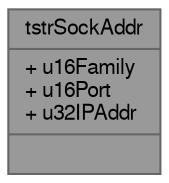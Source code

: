 digraph "tstrSockAddr"
{
 // LATEX_PDF_SIZE
  bgcolor="transparent";
  edge [fontname=FreeSans,fontsize=10,labelfontname=FreeSans,labelfontsize=10];
  node [fontname=FreeSans,fontsize=10,shape=box,height=0.2,width=0.4];
  Node1 [shape=record,label="{tstrSockAddr\n|+ u16Family\l+ u16Port\l+ u32IPAddr\l|}",height=0.2,width=0.4,color="gray40", fillcolor="grey60", style="filled", fontcolor="black",tooltip=" "];
}
